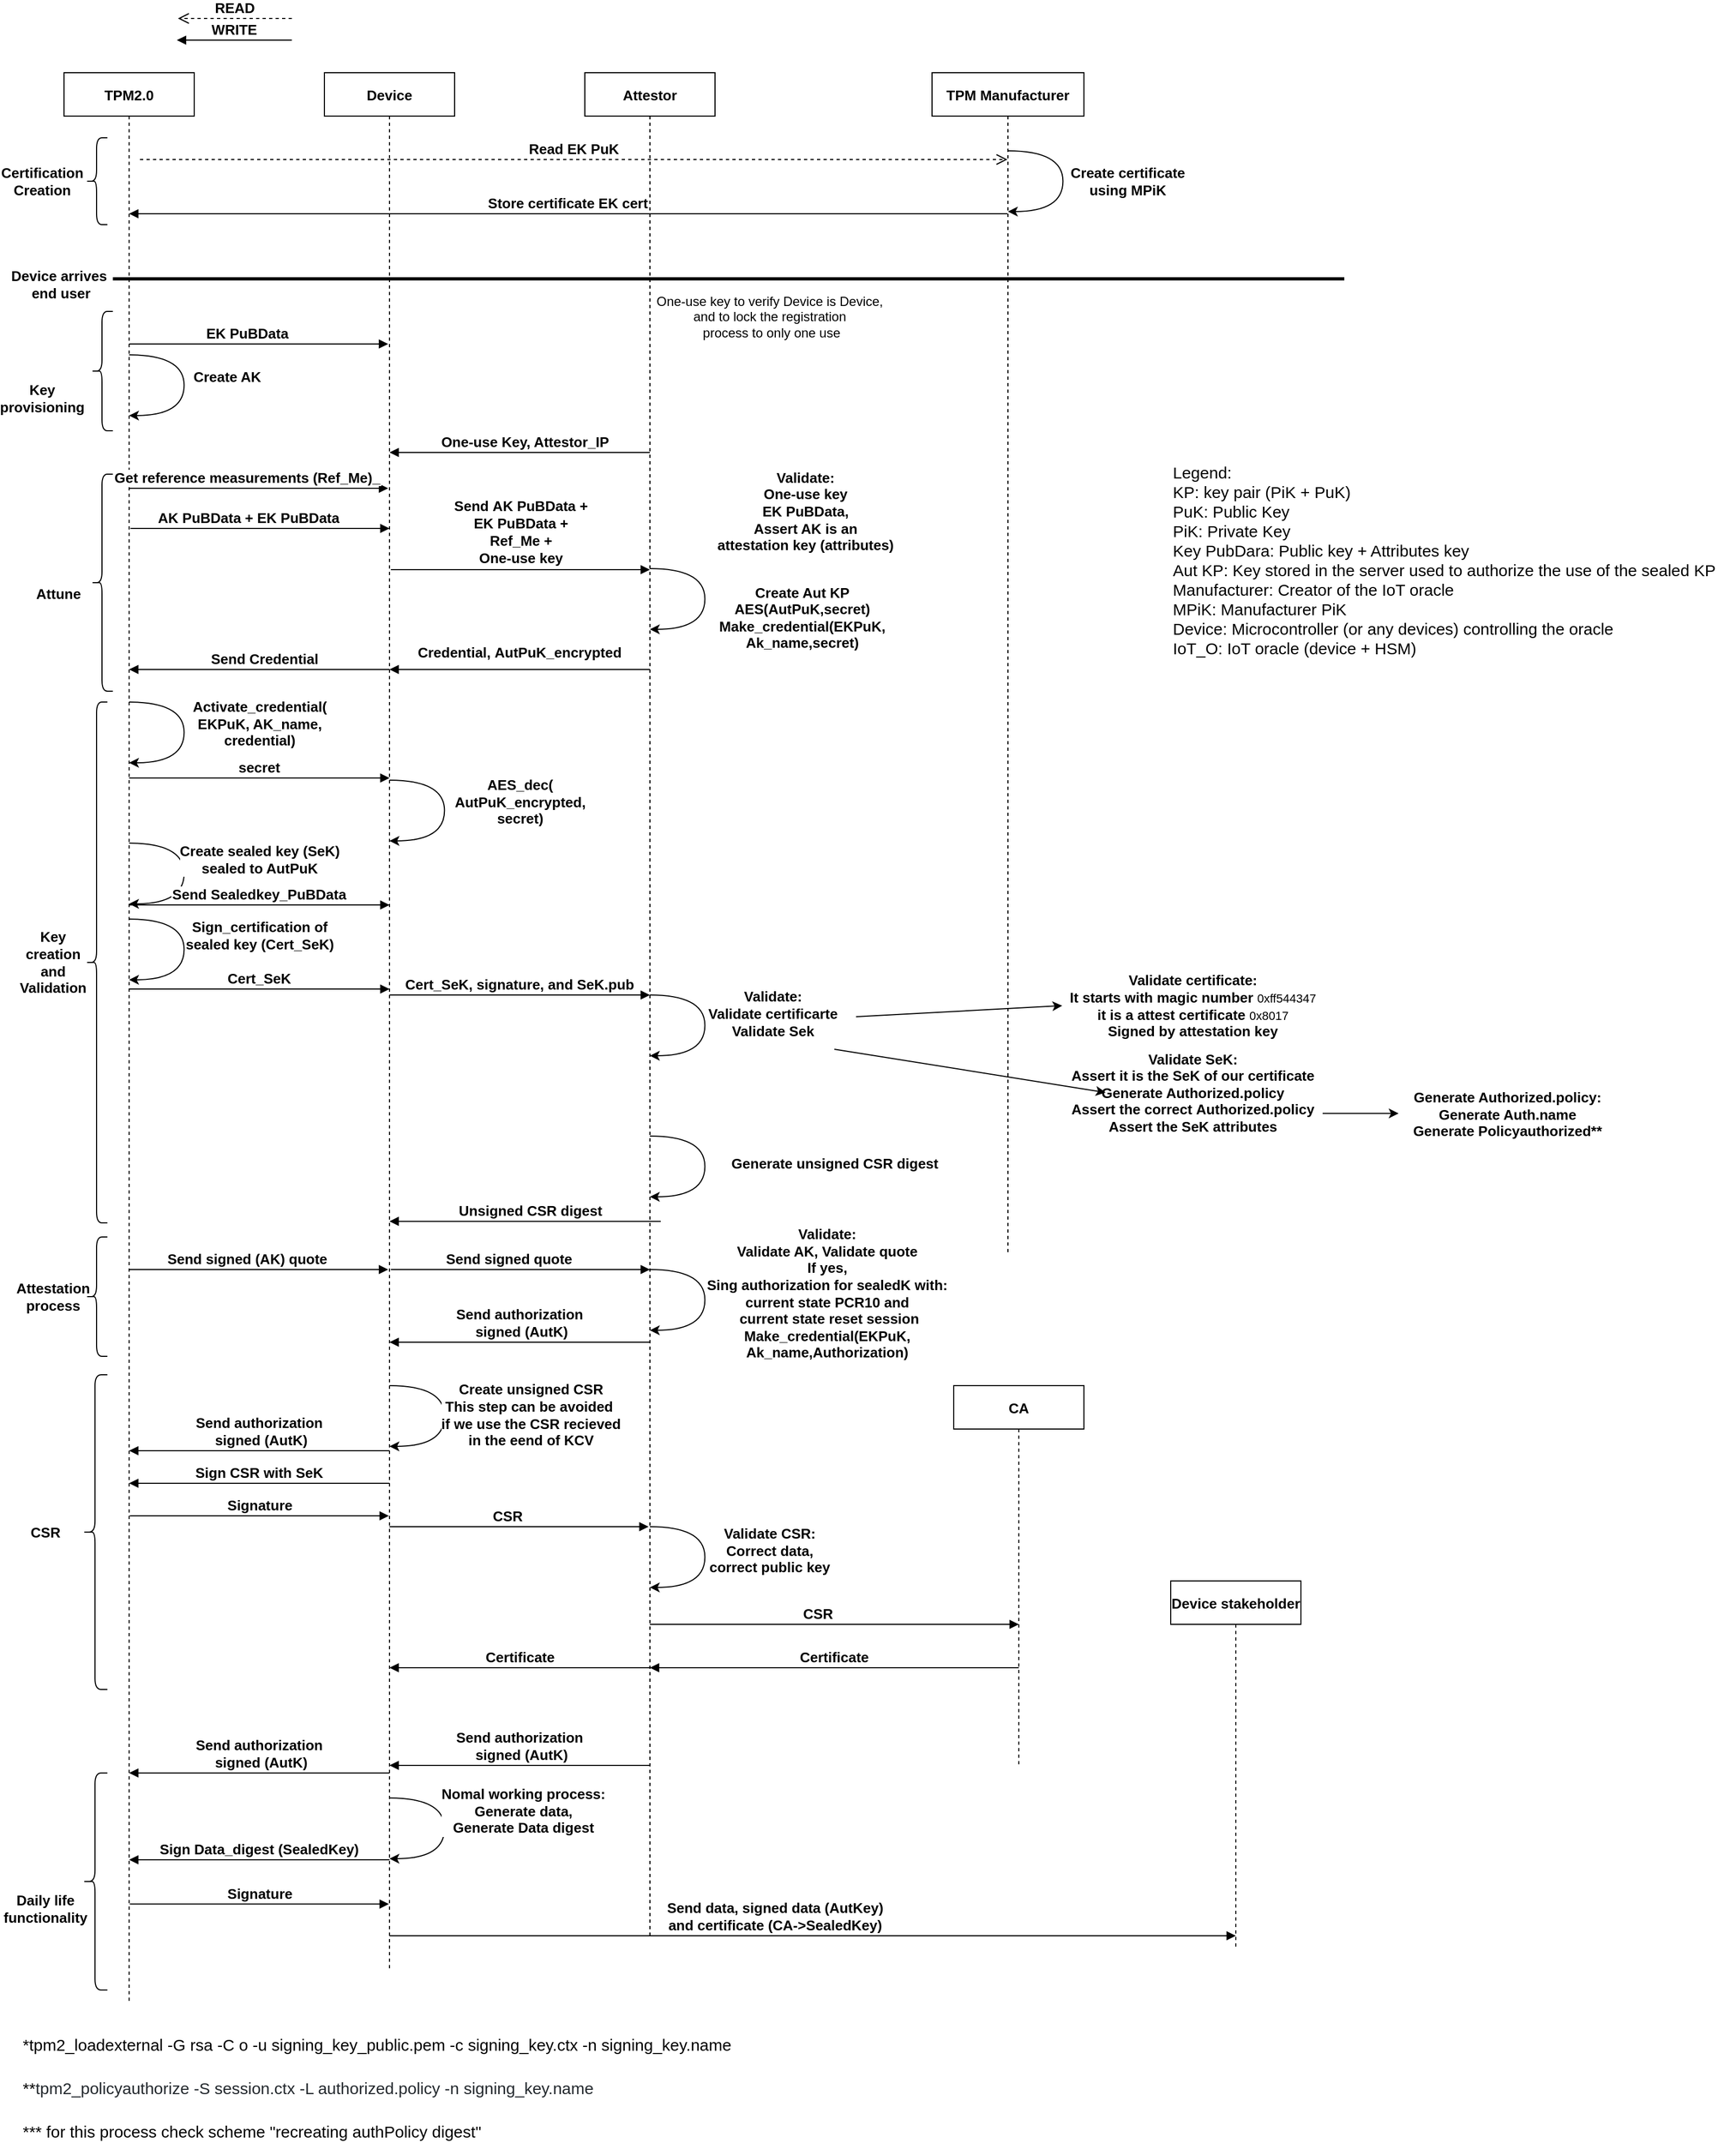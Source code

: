 <mxfile version="15.5.3" type="github">
  <diagram id="kgpKYQtTHZ0yAKxKKP6v" name="Page-1">
    <mxGraphModel dx="1662" dy="882" grid="1" gridSize="10" guides="1" tooltips="1" connect="1" arrows="1" fold="1" page="1" pageScale="1" pageWidth="850" pageHeight="1100" math="0" shadow="0">
      <root>
        <mxCell id="0" />
        <mxCell id="1" parent="0" />
        <mxCell id="3nuBFxr9cyL0pnOWT2aG-1" value="TPM2.0" style="shape=umlLifeline;perimeter=lifelinePerimeter;container=1;collapsible=0;recursiveResize=0;rounded=0;shadow=0;strokeWidth=1;fontStyle=1;fontSize=13;" parent="1" vertex="1">
          <mxGeometry x="80" y="80" width="120" height="1780" as="geometry" />
        </mxCell>
        <mxCell id="x-Ay-M83Ov1TleOutt_n-60" value="" style="curved=1;endArrow=classic;html=1;" parent="3nuBFxr9cyL0pnOWT2aG-1" edge="1">
          <mxGeometry width="50" height="50" relative="1" as="geometry">
            <mxPoint x="60.004" y="580" as="sourcePoint" />
            <mxPoint x="60.004" y="636.0" as="targetPoint" />
            <Array as="points">
              <mxPoint x="110.68" y="580" />
              <mxPoint x="110.68" y="636" />
            </Array>
          </mxGeometry>
        </mxCell>
        <mxCell id="x-Ay-M83Ov1TleOutt_n-61" value="&lt;span style=&quot;font-size: 13px&quot;&gt;&lt;b&gt;Activate_credential(&lt;br&gt;EKPuK, AK_name,&lt;br&gt;credential)&lt;br&gt;&lt;/b&gt;&lt;/span&gt;" style="edgeLabel;html=1;align=center;verticalAlign=middle;resizable=0;points=[];" parent="x-Ay-M83Ov1TleOutt_n-60" vertex="1" connectable="0">
          <mxGeometry x="-0.359" y="-8" relative="1" as="geometry">
            <mxPoint x="77" y="20" as="offset" />
          </mxGeometry>
        </mxCell>
        <mxCell id="-7gtEHVr5MvBsyLJ3Pri-17" value="Send authorization&#xa; signed (AutK)" style="verticalAlign=bottom;endArrow=block;endSize=6;shadow=0;strokeWidth=1;fontStyle=1;fontSize=13;endFill=1;" parent="3nuBFxr9cyL0pnOWT2aG-1" edge="1">
          <mxGeometry relative="1" as="geometry">
            <mxPoint x="60" y="1567" as="targetPoint" />
            <mxPoint x="300" y="1567" as="sourcePoint" />
            <mxPoint as="offset" />
          </mxGeometry>
        </mxCell>
        <mxCell id="4jZaXwiLPurZE2urW2g0-66" value="" style="group;fontStyle=1;fontSize=13;" parent="3nuBFxr9cyL0pnOWT2aG-1" vertex="1" connectable="0">
          <mxGeometry x="-40" y="1200" width="80" height="290" as="geometry" />
        </mxCell>
        <mxCell id="4jZaXwiLPurZE2urW2g0-67" value="" style="shape=curlyBracket;whiteSpace=wrap;html=1;rounded=1;size=0.5;fontStyle=1;fontSize=13;" parent="4jZaXwiLPurZE2urW2g0-66" vertex="1">
          <mxGeometry x="57.143" width="22.857" height="290" as="geometry" />
        </mxCell>
        <mxCell id="4jZaXwiLPurZE2urW2g0-68" value="CSR" style="text;html=1;strokeColor=none;fillColor=none;align=center;verticalAlign=middle;whiteSpace=wrap;rounded=0;fontStyle=1;fontSize=13;" parent="4jZaXwiLPurZE2urW2g0-66" vertex="1">
          <mxGeometry y="135" width="45.714" height="20" as="geometry" />
        </mxCell>
        <mxCell id="3nuBFxr9cyL0pnOWT2aG-5" value="Device" style="shape=umlLifeline;perimeter=lifelinePerimeter;container=1;collapsible=0;recursiveResize=0;rounded=0;shadow=0;strokeWidth=1;fontStyle=1;fontSize=13;" parent="1" vertex="1">
          <mxGeometry x="320" y="80" width="120" height="1750" as="geometry" />
        </mxCell>
        <mxCell id="qXhNK0rW9QVWBGsF0RSo-1" value="" style="curved=1;endArrow=classic;html=1;" parent="3nuBFxr9cyL0pnOWT2aG-5" edge="1">
          <mxGeometry width="50" height="50" relative="1" as="geometry">
            <mxPoint x="60.004" y="652" as="sourcePoint" />
            <mxPoint x="60.004" y="708.0" as="targetPoint" />
            <Array as="points">
              <mxPoint x="110.68" y="652" />
              <mxPoint x="110.68" y="708" />
            </Array>
          </mxGeometry>
        </mxCell>
        <mxCell id="qXhNK0rW9QVWBGsF0RSo-2" value="&lt;span style=&quot;font-size: 13px&quot;&gt;&lt;b&gt;AES_dec(&lt;br&gt;&lt;/b&gt;&lt;/span&gt;&lt;span style=&quot;font-size: 13px ; font-weight: 700&quot;&gt;AutPuK_encrypted,&lt;br&gt;&lt;/span&gt;&lt;span style=&quot;font-size: 13px&quot;&gt;&lt;b&gt;secret)&lt;br&gt;&lt;/b&gt;&lt;/span&gt;" style="edgeLabel;html=1;align=center;verticalAlign=middle;resizable=0;points=[];" parent="qXhNK0rW9QVWBGsF0RSo-1" vertex="1" connectable="0">
          <mxGeometry x="-0.359" y="-8" relative="1" as="geometry">
            <mxPoint x="77" y="20" as="offset" />
          </mxGeometry>
        </mxCell>
        <mxCell id="-7gtEHVr5MvBsyLJ3Pri-25" value="Signature" style="verticalAlign=bottom;endArrow=block;shadow=0;strokeWidth=1;fontStyle=1;fontSize=13;endFill=1;" parent="3nuBFxr9cyL0pnOWT2aG-5" edge="1">
          <mxGeometry x="0.005" relative="1" as="geometry">
            <mxPoint x="-179.37" y="1687.76" as="sourcePoint" />
            <mxPoint x="59.38" y="1687.76" as="targetPoint" />
            <mxPoint as="offset" />
          </mxGeometry>
        </mxCell>
        <mxCell id="4jZaXwiLPurZE2urW2g0-65" value="Send authorization&#xa; signed (AutK)" style="verticalAlign=bottom;endArrow=block;endSize=6;shadow=0;strokeWidth=1;fontStyle=1;fontSize=13;endFill=1;" parent="3nuBFxr9cyL0pnOWT2aG-5" edge="1">
          <mxGeometry relative="1" as="geometry">
            <mxPoint x="60" y="1170" as="targetPoint" />
            <mxPoint x="300" y="1170" as="sourcePoint" />
            <mxPoint as="offset" />
          </mxGeometry>
        </mxCell>
        <mxCell id="4jZaXwiLPurZE2urW2g0-78" value="Certificate" style="verticalAlign=bottom;endArrow=block;endSize=6;shadow=0;strokeWidth=1;fontStyle=1;fontSize=13;endFill=1;" parent="3nuBFxr9cyL0pnOWT2aG-5" target="3nuBFxr9cyL0pnOWT2aG-5" edge="1">
          <mxGeometry relative="1" as="geometry">
            <mxPoint x="-40.0" y="1471.89" as="targetPoint" />
            <mxPoint x="300.96" y="1470" as="sourcePoint" />
            <mxPoint as="offset" />
          </mxGeometry>
        </mxCell>
        <mxCell id="4jZaXwiLPurZE2urW2g0-62" value="Signature" style="verticalAlign=bottom;endArrow=block;shadow=0;strokeWidth=1;fontStyle=1;fontSize=13;endFill=1;" parent="3nuBFxr9cyL0pnOWT2aG-5" edge="1">
          <mxGeometry x="0.005" relative="1" as="geometry">
            <mxPoint x="-179.37" y="1330.0" as="sourcePoint" />
            <mxPoint x="59.38" y="1330.0" as="targetPoint" />
            <mxPoint as="offset" />
          </mxGeometry>
        </mxCell>
        <mxCell id="4jZaXwiLPurZE2urW2g0-69" value="Sign CSR with SeK" style="verticalAlign=bottom;endArrow=block;endSize=6;shadow=0;strokeWidth=1;fontStyle=1;fontSize=13;endFill=1;" parent="3nuBFxr9cyL0pnOWT2aG-5" edge="1">
          <mxGeometry relative="1" as="geometry">
            <mxPoint x="-180" y="1300" as="targetPoint" />
            <mxPoint x="60" y="1300" as="sourcePoint" />
            <mxPoint as="offset" />
          </mxGeometry>
        </mxCell>
        <mxCell id="4jZaXwiLPurZE2urW2g0-61" value="Send authorization&#xa; signed (AutK)" style="verticalAlign=bottom;endArrow=block;endSize=6;shadow=0;strokeWidth=1;fontStyle=1;fontSize=13;endFill=1;" parent="3nuBFxr9cyL0pnOWT2aG-5" edge="1">
          <mxGeometry relative="1" as="geometry">
            <mxPoint x="-180" y="1270" as="targetPoint" />
            <mxPoint x="60" y="1270" as="sourcePoint" />
            <mxPoint as="offset" />
          </mxGeometry>
        </mxCell>
        <mxCell id="4jZaXwiLPurZE2urW2g0-63" value="" style="curved=1;endArrow=classic;html=1;" parent="3nuBFxr9cyL0pnOWT2aG-5" edge="1">
          <mxGeometry width="50" height="50" relative="1" as="geometry">
            <mxPoint x="60.004" y="1210" as="sourcePoint" />
            <mxPoint x="60.004" y="1266.0" as="targetPoint" />
            <Array as="points">
              <mxPoint x="110.68" y="1210" />
              <mxPoint x="110.68" y="1266" />
            </Array>
          </mxGeometry>
        </mxCell>
        <mxCell id="4jZaXwiLPurZE2urW2g0-64" value="&lt;span style=&quot;font-size: 13px&quot;&gt;&lt;b&gt;Create unsigned CSR&lt;br&gt;This step can be avoided&amp;nbsp;&lt;br&gt;if we use the CSR recieved&lt;br&gt;in the eend of KCV&lt;br&gt;&lt;/b&gt;&lt;/span&gt;" style="edgeLabel;html=1;align=center;verticalAlign=middle;resizable=0;points=[];" parent="4jZaXwiLPurZE2urW2g0-63" vertex="1" connectable="0">
          <mxGeometry x="-0.359" y="-8" relative="1" as="geometry">
            <mxPoint x="87" y="27" as="offset" />
          </mxGeometry>
        </mxCell>
        <mxCell id="PK25MbMjysthuU5o7wJD-3" value="Attestor" style="shape=umlLifeline;perimeter=lifelinePerimeter;container=1;collapsible=0;recursiveResize=0;rounded=0;shadow=0;strokeWidth=1;fontStyle=1;fontSize=13;" parent="1" vertex="1">
          <mxGeometry x="560" y="80" width="120" height="1720" as="geometry" />
        </mxCell>
        <mxCell id="-7gtEHVr5MvBsyLJ3Pri-4" value="Unsigned CSR digest" style="verticalAlign=bottom;endArrow=block;endSize=6;shadow=0;strokeWidth=1;fontStyle=1;fontSize=13;endFill=1;" parent="PK25MbMjysthuU5o7wJD-3" edge="1">
          <mxGeometry x="-0.04" relative="1" as="geometry">
            <mxPoint x="-180" y="1058.57" as="targetPoint" />
            <mxPoint x="70" y="1058.57" as="sourcePoint" />
            <mxPoint as="offset" />
          </mxGeometry>
        </mxCell>
        <mxCell id="4jZaXwiLPurZE2urW2g0-73" value="" style="curved=1;endArrow=classic;html=1;" parent="PK25MbMjysthuU5o7wJD-3" edge="1">
          <mxGeometry width="50" height="50" relative="1" as="geometry">
            <mxPoint x="60.004" y="1340" as="sourcePoint" />
            <mxPoint x="60.004" y="1396.0" as="targetPoint" />
            <Array as="points">
              <mxPoint x="110.68" y="1340" />
              <mxPoint x="110.68" y="1396" />
            </Array>
          </mxGeometry>
        </mxCell>
        <mxCell id="4jZaXwiLPurZE2urW2g0-74" value="&lt;span style=&quot;font-size: 13px&quot;&gt;&lt;b&gt;Validate CSR:&lt;br&gt;Correct data,&lt;br&gt;correct public key&lt;br&gt;&lt;/b&gt;&lt;/span&gt;" style="edgeLabel;html=1;align=center;verticalAlign=middle;resizable=0;points=[];" parent="4jZaXwiLPurZE2urW2g0-73" vertex="1" connectable="0">
          <mxGeometry x="-0.359" y="-8" relative="1" as="geometry">
            <mxPoint x="67" y="22" as="offset" />
          </mxGeometry>
        </mxCell>
        <mxCell id="4jZaXwiLPurZE2urW2g0-79" value="" style="curved=1;endArrow=classic;html=1;" parent="PK25MbMjysthuU5o7wJD-3" edge="1">
          <mxGeometry width="50" height="50" relative="1" as="geometry">
            <mxPoint x="60.004" y="980" as="sourcePoint" />
            <mxPoint x="60.004" y="1036.0" as="targetPoint" />
            <Array as="points">
              <mxPoint x="110.68" y="980" />
              <mxPoint x="110.68" y="1036" />
            </Array>
          </mxGeometry>
        </mxCell>
        <mxCell id="4jZaXwiLPurZE2urW2g0-80" value="&lt;span style=&quot;font-size: 13px&quot;&gt;&lt;b&gt;Generate unsigned CSR digest&lt;br&gt;&lt;/b&gt;&lt;/span&gt;" style="edgeLabel;html=1;align=center;verticalAlign=middle;resizable=0;points=[];" parent="4jZaXwiLPurZE2urW2g0-79" vertex="1" connectable="0">
          <mxGeometry x="-0.359" y="-8" relative="1" as="geometry">
            <mxPoint x="127" y="25" as="offset" />
          </mxGeometry>
        </mxCell>
        <mxCell id="PK25MbMjysthuU5o7wJD-15" value="READ" style="verticalAlign=bottom;endArrow=open;dashed=1;endSize=8;shadow=0;strokeWidth=1;fontStyle=1;fontSize=13;" parent="1" edge="1">
          <mxGeometry relative="1" as="geometry">
            <mxPoint x="184.997" y="30.0" as="targetPoint" />
            <mxPoint x="290" y="30" as="sourcePoint" />
          </mxGeometry>
        </mxCell>
        <mxCell id="PK25MbMjysthuU5o7wJD-16" value="WRITE" style="verticalAlign=bottom;endArrow=block;shadow=0;strokeWidth=1;fontStyle=1;fontSize=13;" parent="1" edge="1">
          <mxGeometry relative="1" as="geometry">
            <mxPoint x="290" y="50" as="sourcePoint" />
            <mxPoint x="184" y="50" as="targetPoint" />
          </mxGeometry>
        </mxCell>
        <mxCell id="PK25MbMjysthuU5o7wJD-21" value="" style="group;fontStyle=1;fontSize=13;" parent="1" vertex="1" connectable="0">
          <mxGeometry x="50" y="140" width="70" height="80" as="geometry" />
        </mxCell>
        <mxCell id="PK25MbMjysthuU5o7wJD-12" value="" style="shape=curlyBracket;whiteSpace=wrap;html=1;rounded=1;size=0.5;fontStyle=1;fontSize=13;" parent="PK25MbMjysthuU5o7wJD-21" vertex="1">
          <mxGeometry x="50" width="20" height="80" as="geometry" />
        </mxCell>
        <mxCell id="PK25MbMjysthuU5o7wJD-14" value="Certification&lt;br&gt;Creation" style="text;html=1;strokeColor=none;fillColor=none;align=center;verticalAlign=middle;whiteSpace=wrap;rounded=0;fontStyle=1;fontSize=13;" parent="PK25MbMjysthuU5o7wJD-21" vertex="1">
          <mxGeometry x="-10" y="30" width="40" height="20" as="geometry" />
        </mxCell>
        <mxCell id="PK25MbMjysthuU5o7wJD-22" value="" style="group;fontStyle=1;fontSize=13;" parent="1" vertex="1" connectable="0">
          <mxGeometry x="55" y="360" width="70" height="290" as="geometry" />
        </mxCell>
        <mxCell id="PK25MbMjysthuU5o7wJD-23" value="" style="shape=curlyBracket;whiteSpace=wrap;html=1;rounded=1;size=0.5;fontStyle=1;fontSize=13;" parent="PK25MbMjysthuU5o7wJD-22" vertex="1">
          <mxGeometry x="50" y="90" width="20" height="200" as="geometry" />
        </mxCell>
        <mxCell id="PK25MbMjysthuU5o7wJD-24" value="Attune" style="text;html=1;strokeColor=none;fillColor=none;align=center;verticalAlign=middle;whiteSpace=wrap;rounded=0;fontStyle=1;fontSize=13;" parent="PK25MbMjysthuU5o7wJD-22" vertex="1">
          <mxGeometry y="190" width="40" height="20" as="geometry" />
        </mxCell>
        <mxCell id="x-Ay-M83Ov1TleOutt_n-1" value="Read EK PuK" style="verticalAlign=bottom;endArrow=open;dashed=1;endSize=8;shadow=0;strokeWidth=1;fontStyle=1;fontSize=13;" parent="1" target="PK25MbMjysthuU5o7wJD-5" edge="1">
          <mxGeometry relative="1" as="geometry">
            <mxPoint x="960" y="160" as="targetPoint" />
            <mxPoint x="150" y="160" as="sourcePoint" />
          </mxGeometry>
        </mxCell>
        <mxCell id="x-Ay-M83Ov1TleOutt_n-2" value="Store certificate EK cert" style="verticalAlign=bottom;endArrow=block;shadow=0;strokeWidth=1;fontStyle=1;fontSize=13;" parent="1" source="PK25MbMjysthuU5o7wJD-5" edge="1">
          <mxGeometry relative="1" as="geometry">
            <mxPoint x="910" y="210" as="sourcePoint" />
            <mxPoint x="140" y="210" as="targetPoint" />
          </mxGeometry>
        </mxCell>
        <mxCell id="x-Ay-M83Ov1TleOutt_n-3" value="" style="curved=1;endArrow=classic;html=1;" parent="1" edge="1">
          <mxGeometry width="50" height="50" relative="1" as="geometry">
            <mxPoint x="950.004" y="152" as="sourcePoint" />
            <mxPoint x="950.004" y="208.0" as="targetPoint" />
            <Array as="points">
              <mxPoint x="1000.68" y="152" />
              <mxPoint x="1000.68" y="208" />
            </Array>
          </mxGeometry>
        </mxCell>
        <mxCell id="x-Ay-M83Ov1TleOutt_n-4" value="&lt;span style=&quot;font-size: 13px&quot;&gt;&lt;b&gt;Create certificate&lt;br&gt;using MPiK&lt;/b&gt;&lt;/span&gt;" style="edgeLabel;html=1;align=center;verticalAlign=middle;resizable=0;points=[];" parent="x-Ay-M83Ov1TleOutt_n-3" vertex="1" connectable="0">
          <mxGeometry x="-0.359" y="-8" relative="1" as="geometry">
            <mxPoint x="67" y="28" as="offset" />
          </mxGeometry>
        </mxCell>
        <mxCell id="x-Ay-M83Ov1TleOutt_n-5" value="&lt;font style=&quot;font-size: 15px&quot;&gt;&lt;span&gt;Legend:&lt;/span&gt;&lt;br&gt;KP: key pair (PiK + PuK)&lt;br&gt;&lt;span style=&quot;font-size: 15px&quot;&gt;PuK: Public Key&lt;/span&gt;&lt;br&gt;&lt;span style=&quot;font-size: 15px&quot;&gt;PiK: Private Key&lt;br&gt;&lt;/span&gt;Key PubDara: Public key + Attributes key&lt;br&gt;Aut KP: Key stored in the server used to authorize the use of the sealed KP&lt;br&gt;&lt;span style=&quot;font-size: 15px&quot;&gt;Manufacturer: Creator of the IoT oracle&lt;/span&gt;&lt;br&gt;&lt;span style=&quot;font-size: 15px&quot;&gt;MPiK: Manufacturer PiK&lt;/span&gt;&lt;br&gt;&lt;span style=&quot;font-size: 15px&quot;&gt;Device: Microcontroller (or any devices) controlling the oracle&lt;/span&gt;&lt;br&gt;&lt;div&gt;&lt;span&gt;&lt;font style=&quot;font-size: 15px&quot;&gt;IoT_O: IoT oracle (device + HSM)&lt;/font&gt;&lt;/span&gt;&lt;/div&gt;&lt;br&gt;&lt;/font&gt;" style="text;html=1;align=left;verticalAlign=middle;resizable=0;points=[];autosize=1;strokeColor=none;" parent="1" vertex="1">
          <mxGeometry x="1100" y="453" width="520" height="170" as="geometry" />
        </mxCell>
        <mxCell id="x-Ay-M83Ov1TleOutt_n-9" value="&lt;b&gt;&lt;font style=&quot;font-size: 13px&quot;&gt;Device arrives&lt;br&gt;&amp;nbsp;end user&lt;/font&gt;&lt;/b&gt;" style="text;html=1;align=center;verticalAlign=middle;resizable=0;points=[];autosize=1;strokeColor=none;" parent="1" vertex="1">
          <mxGeometry x="25" y="260" width="100" height="30" as="geometry" />
        </mxCell>
        <mxCell id="x-Ay-M83Ov1TleOutt_n-12" value="Send AK PuBData +&#xa;EK PuBData +&#xa;Ref_Me +&#xa;One-use key&#xa;" style="verticalAlign=bottom;endArrow=block;shadow=0;strokeWidth=1;fontStyle=1;fontSize=13;" parent="1" edge="1">
          <mxGeometry x="0.005" y="-15" relative="1" as="geometry">
            <mxPoint x="381.25" y="538" as="sourcePoint" />
            <mxPoint x="620" y="538" as="targetPoint" />
            <mxPoint as="offset" />
          </mxGeometry>
        </mxCell>
        <mxCell id="x-Ay-M83Ov1TleOutt_n-17" value="" style="curved=1;endArrow=classic;html=1;" parent="1" edge="1">
          <mxGeometry width="50" height="50" relative="1" as="geometry">
            <mxPoint x="140.004" y="340" as="sourcePoint" />
            <mxPoint x="140.004" y="396.0" as="targetPoint" />
            <Array as="points">
              <mxPoint x="190.68" y="340" />
              <mxPoint x="190.68" y="396" />
            </Array>
          </mxGeometry>
        </mxCell>
        <mxCell id="x-Ay-M83Ov1TleOutt_n-18" value="&lt;span style=&quot;font-size: 13px&quot;&gt;&lt;b&gt;Create AK&lt;br&gt;&lt;/b&gt;&lt;/span&gt;" style="edgeLabel;html=1;align=center;verticalAlign=middle;resizable=0;points=[];" parent="x-Ay-M83Ov1TleOutt_n-17" vertex="1" connectable="0">
          <mxGeometry x="-0.359" y="-8" relative="1" as="geometry">
            <mxPoint x="47" y="20" as="offset" />
          </mxGeometry>
        </mxCell>
        <mxCell id="x-Ay-M83Ov1TleOutt_n-26" value="&lt;font style=&quot;font-size: 15px&quot;&gt;*tpm2_loadexternal -G rsa -C o -u signing_key_public.pem -c signing_key.ctx -n signing_key.name&lt;/font&gt;" style="text;html=1;align=left;verticalAlign=middle;resizable=0;points=[];autosize=1;strokeColor=none;" parent="1" vertex="1">
          <mxGeometry x="40" y="1887" width="670" height="20" as="geometry" />
        </mxCell>
        <mxCell id="x-Ay-M83Ov1TleOutt_n-48" value="CA" style="shape=umlLifeline;perimeter=lifelinePerimeter;container=1;collapsible=0;recursiveResize=0;rounded=0;shadow=0;strokeWidth=1;fontStyle=1;fontSize=13;" parent="1" vertex="1">
          <mxGeometry x="880" y="80" width="140" height="1090" as="geometry" />
        </mxCell>
        <mxCell id="x-Ay-M83Ov1TleOutt_n-67" value="Cert_SeK, signature, and SeK.pub" style="verticalAlign=bottom;endArrow=block;shadow=0;strokeWidth=1;fontStyle=1;fontSize=13;" parent="x-Ay-M83Ov1TleOutt_n-48" edge="1">
          <mxGeometry relative="1" as="geometry">
            <mxPoint x="-500" y="850" as="sourcePoint" />
            <mxPoint x="-260" y="850" as="targetPoint" />
            <mxPoint as="offset" />
          </mxGeometry>
        </mxCell>
        <mxCell id="LwqqrGVOomV46JIBTcHT-2" value="Cert_SeK" style="verticalAlign=bottom;endArrow=block;shadow=0;strokeWidth=1;fontStyle=1;fontSize=13;" parent="x-Ay-M83Ov1TleOutt_n-48" edge="1">
          <mxGeometry relative="1" as="geometry">
            <mxPoint x="-740" y="844.5" as="sourcePoint" />
            <mxPoint x="-500" y="844.5" as="targetPoint" />
            <mxPoint as="offset" />
          </mxGeometry>
        </mxCell>
        <mxCell id="LwqqrGVOomV46JIBTcHT-3" value="" style="curved=1;endArrow=classic;html=1;" parent="x-Ay-M83Ov1TleOutt_n-48" edge="1">
          <mxGeometry width="50" height="50" relative="1" as="geometry">
            <mxPoint x="-739.996" y="780" as="sourcePoint" />
            <mxPoint x="-739.996" y="836.0" as="targetPoint" />
            <Array as="points">
              <mxPoint x="-689.32" y="780" />
              <mxPoint x="-689.32" y="836" />
            </Array>
          </mxGeometry>
        </mxCell>
        <mxCell id="LwqqrGVOomV46JIBTcHT-4" value="&lt;span style=&quot;font-size: 13px ; font-weight: 700&quot;&gt;Sign_certification of&lt;/span&gt;&lt;br style=&quot;padding: 0px ; margin: 0px ; font-size: 13px ; font-weight: 700&quot;&gt;&lt;span style=&quot;font-size: 13px ; font-weight: 700&quot;&gt;sealed key (Cert_SeK)&lt;/span&gt;&lt;span style=&quot;font-size: 13px&quot;&gt;&lt;b&gt;&lt;br&gt;&lt;/b&gt;&lt;/span&gt;" style="edgeLabel;html=1;align=center;verticalAlign=middle;resizable=0;points=[];" parent="LwqqrGVOomV46JIBTcHT-3" vertex="1" connectable="0">
          <mxGeometry x="-0.359" y="-8" relative="1" as="geometry">
            <mxPoint x="77" y="15" as="offset" />
          </mxGeometry>
        </mxCell>
        <mxCell id="LwqqrGVOomV46JIBTcHT-8" value="" style="curved=1;endArrow=classic;html=1;" parent="x-Ay-M83Ov1TleOutt_n-48" edge="1">
          <mxGeometry width="50" height="50" relative="1" as="geometry">
            <mxPoint x="-259.996" y="850" as="sourcePoint" />
            <mxPoint x="-259.996" y="906.0" as="targetPoint" />
            <Array as="points">
              <mxPoint x="-209.32" y="850" />
              <mxPoint x="-209.32" y="906" />
            </Array>
          </mxGeometry>
        </mxCell>
        <mxCell id="LwqqrGVOomV46JIBTcHT-9" value="&lt;span style=&quot;font-size: 13px&quot;&gt;&lt;b&gt;Validate:&lt;br&gt;&lt;/b&gt;&lt;/span&gt;&lt;b style=&quot;font-size: 13px&quot;&gt;Validate&amp;nbsp;&lt;/b&gt;&lt;span style=&quot;font-size: 13px&quot;&gt;&lt;b&gt;certificarte&lt;br&gt;&lt;/b&gt;&lt;/span&gt;&lt;b style=&quot;font-size: 13px&quot;&gt;Validate Sek&lt;/b&gt;&lt;span style=&quot;font-size: 13px&quot;&gt;&lt;b&gt;&lt;br&gt;&lt;br&gt;&lt;/b&gt;&lt;/span&gt;" style="edgeLabel;html=1;align=center;verticalAlign=middle;resizable=0;points=[];" parent="LwqqrGVOomV46JIBTcHT-8" vertex="1" connectable="0">
          <mxGeometry x="-0.359" y="-8" relative="1" as="geometry">
            <mxPoint x="70" y="25" as="offset" />
          </mxGeometry>
        </mxCell>
        <mxCell id="LwqqrGVOomV46JIBTcHT-11" value="" style="endArrow=classic;html=1;" parent="x-Ay-M83Ov1TleOutt_n-48" edge="1">
          <mxGeometry width="50" height="50" relative="1" as="geometry">
            <mxPoint x="-70" y="870" as="sourcePoint" />
            <mxPoint x="120" y="859.83" as="targetPoint" />
          </mxGeometry>
        </mxCell>
        <mxCell id="x-Ay-M83Ov1TleOutt_n-63" value="" style="curved=1;endArrow=classic;html=1;" parent="x-Ay-M83Ov1TleOutt_n-48" edge="1">
          <mxGeometry width="50" height="50" relative="1" as="geometry">
            <mxPoint x="-739.996" y="710" as="sourcePoint" />
            <mxPoint x="-739.996" y="766.0" as="targetPoint" />
            <Array as="points">
              <mxPoint x="-689.32" y="710" />
              <mxPoint x="-689.32" y="766" />
            </Array>
          </mxGeometry>
        </mxCell>
        <mxCell id="x-Ay-M83Ov1TleOutt_n-64" value="&lt;span style=&quot;font-size: 13px&quot;&gt;&lt;b&gt;Create sealed key (SeK)&lt;br&gt;sealed to AutPuK&lt;br&gt;&lt;/b&gt;&lt;/span&gt;" style="edgeLabel;html=1;align=center;verticalAlign=middle;resizable=0;points=[];" parent="x-Ay-M83Ov1TleOutt_n-63" vertex="1" connectable="0">
          <mxGeometry x="-0.359" y="-8" relative="1" as="geometry">
            <mxPoint x="77" y="15" as="offset" />
          </mxGeometry>
        </mxCell>
        <mxCell id="x-Ay-M83Ov1TleOutt_n-66" value="Send Sealedkey_PuBData" style="verticalAlign=bottom;endArrow=block;shadow=0;strokeWidth=1;fontStyle=1;fontSize=13;" parent="x-Ay-M83Ov1TleOutt_n-48" edge="1">
          <mxGeometry relative="1" as="geometry">
            <mxPoint x="-740" y="767" as="sourcePoint" />
            <mxPoint x="-500" y="767" as="targetPoint" />
            <mxPoint as="offset" />
          </mxGeometry>
        </mxCell>
        <mxCell id="x-Ay-M83Ov1TleOutt_n-68" value="" style="curved=1;endArrow=classic;html=1;" parent="x-Ay-M83Ov1TleOutt_n-48" edge="1">
          <mxGeometry width="50" height="50" relative="1" as="geometry">
            <mxPoint x="-499.996" y="1590" as="sourcePoint" />
            <mxPoint x="-499.996" y="1646.0" as="targetPoint" />
            <Array as="points">
              <mxPoint x="-449.32" y="1590" />
              <mxPoint x="-449.32" y="1646" />
            </Array>
          </mxGeometry>
        </mxCell>
        <mxCell id="x-Ay-M83Ov1TleOutt_n-69" value="&lt;span style=&quot;font-size: 13px&quot;&gt;&lt;b&gt;Nomal working process:&lt;br&gt;Generate data,&lt;br&gt;Generate Data digest&lt;br&gt;&lt;/b&gt;&lt;/span&gt;" style="edgeLabel;html=1;align=center;verticalAlign=middle;resizable=0;points=[];" parent="x-Ay-M83Ov1TleOutt_n-68" vertex="1" connectable="0">
          <mxGeometry x="-0.359" y="-8" relative="1" as="geometry">
            <mxPoint x="80" y="12" as="offset" />
          </mxGeometry>
        </mxCell>
        <mxCell id="-7gtEHVr5MvBsyLJ3Pri-5" value="" style="group;fontStyle=1;fontSize=13;" parent="x-Ay-M83Ov1TleOutt_n-48" vertex="1" connectable="0">
          <mxGeometry x="-830" y="580" width="70" height="480" as="geometry" />
        </mxCell>
        <mxCell id="-7gtEHVr5MvBsyLJ3Pri-6" value="" style="shape=curlyBracket;whiteSpace=wrap;html=1;rounded=1;size=0.5;fontStyle=1;fontSize=13;" parent="-7gtEHVr5MvBsyLJ3Pri-5" vertex="1">
          <mxGeometry x="50" width="20" height="480.0" as="geometry" />
        </mxCell>
        <mxCell id="-7gtEHVr5MvBsyLJ3Pri-7" value="Key creation and Validation" style="text;html=1;strokeColor=none;fillColor=none;align=center;verticalAlign=middle;whiteSpace=wrap;rounded=0;fontStyle=1;fontSize=13;" parent="-7gtEHVr5MvBsyLJ3Pri-5" vertex="1">
          <mxGeometry y="223.448" width="40" height="33.103" as="geometry" />
        </mxCell>
        <mxCell id="-7gtEHVr5MvBsyLJ3Pri-9" value="" style="group;fontStyle=1;fontSize=13;" parent="x-Ay-M83Ov1TleOutt_n-48" vertex="1" connectable="0">
          <mxGeometry x="-830" y="1073" width="70" height="110" as="geometry" />
        </mxCell>
        <mxCell id="-7gtEHVr5MvBsyLJ3Pri-10" value="" style="shape=curlyBracket;whiteSpace=wrap;html=1;rounded=1;size=0.5;fontStyle=1;fontSize=13;" parent="-7gtEHVr5MvBsyLJ3Pri-9" vertex="1">
          <mxGeometry x="50" width="20" height="110" as="geometry" />
        </mxCell>
        <mxCell id="-7gtEHVr5MvBsyLJ3Pri-11" value="Attestation process" style="text;html=1;strokeColor=none;fillColor=none;align=center;verticalAlign=middle;whiteSpace=wrap;rounded=0;fontStyle=1;fontSize=13;" parent="-7gtEHVr5MvBsyLJ3Pri-9" vertex="1">
          <mxGeometry y="51.207" width="40" height="7.586" as="geometry" />
        </mxCell>
        <mxCell id="-7gtEHVr5MvBsyLJ3Pri-12" value="Send signed (AK) quote" style="verticalAlign=bottom;endArrow=block;shadow=0;strokeWidth=1;fontStyle=1;fontSize=13;endFill=1;" parent="x-Ay-M83Ov1TleOutt_n-48" edge="1">
          <mxGeometry x="-0.089" relative="1" as="geometry">
            <mxPoint x="-740" y="1103" as="sourcePoint" />
            <mxPoint x="-501.25" y="1103" as="targetPoint" />
            <mxPoint as="offset" />
          </mxGeometry>
        </mxCell>
        <mxCell id="-7gtEHVr5MvBsyLJ3Pri-13" value="Send signed quote" style="verticalAlign=bottom;endArrow=block;shadow=0;strokeWidth=1;fontStyle=1;fontSize=13;endFill=1;" parent="x-Ay-M83Ov1TleOutt_n-48" edge="1">
          <mxGeometry x="-0.089" relative="1" as="geometry">
            <mxPoint x="-498.75" y="1103" as="sourcePoint" />
            <mxPoint x="-260" y="1103" as="targetPoint" />
            <mxPoint as="offset" />
          </mxGeometry>
        </mxCell>
        <mxCell id="-7gtEHVr5MvBsyLJ3Pri-14" value="" style="curved=1;endArrow=classic;html=1;" parent="x-Ay-M83Ov1TleOutt_n-48" edge="1">
          <mxGeometry width="50" height="50" relative="1" as="geometry">
            <mxPoint x="-259.996" y="1103" as="sourcePoint" />
            <mxPoint x="-259.996" y="1159.0" as="targetPoint" />
            <Array as="points">
              <mxPoint x="-209.32" y="1103" />
              <mxPoint x="-209.32" y="1159" />
            </Array>
          </mxGeometry>
        </mxCell>
        <mxCell id="-7gtEHVr5MvBsyLJ3Pri-15" value="&lt;span style=&quot;font-size: 13px&quot;&gt;&lt;b&gt;Validate:&lt;br&gt;&lt;/b&gt;&lt;/span&gt;&lt;span style=&quot;font-size: 13px&quot;&gt;&lt;b&gt;Validate AK, Validate quote&lt;br&gt;If yes,&lt;br&gt;Sing authorization for sealedK with:&lt;br&gt;current state PCR10 and&lt;br&gt;&amp;nbsp;current state reset session&lt;br&gt;&lt;/b&gt;&lt;/span&gt;&lt;b style=&quot;font-size: 13px&quot;&gt;Make_credential(EKPuK,&lt;br&gt;Ak_name,Authorization&lt;/b&gt;&lt;b style=&quot;font-size: 13px&quot;&gt;)&lt;/b&gt;&lt;span style=&quot;font-size: 13px&quot;&gt;&lt;b&gt;&lt;br&gt;&lt;/b&gt;&lt;/span&gt;" style="edgeLabel;html=1;align=center;verticalAlign=middle;resizable=0;points=[];" parent="-7gtEHVr5MvBsyLJ3Pri-14" vertex="1" connectable="0">
          <mxGeometry x="-0.359" y="-8" relative="1" as="geometry">
            <mxPoint x="120" y="22" as="offset" />
          </mxGeometry>
        </mxCell>
        <mxCell id="-7gtEHVr5MvBsyLJ3Pri-16" value="Send authorization&#xa; signed (AutK)" style="verticalAlign=bottom;endArrow=block;endSize=6;shadow=0;strokeWidth=1;fontStyle=1;fontSize=13;endFill=1;" parent="x-Ay-M83Ov1TleOutt_n-48" edge="1">
          <mxGeometry relative="1" as="geometry">
            <mxPoint x="-500" y="1560" as="targetPoint" />
            <mxPoint x="-260" y="1560" as="sourcePoint" />
            <mxPoint as="offset" />
          </mxGeometry>
        </mxCell>
        <mxCell id="-7gtEHVr5MvBsyLJ3Pri-18" value="" style="group;fontStyle=1;fontSize=13;" parent="x-Ay-M83Ov1TleOutt_n-48" vertex="1" connectable="0">
          <mxGeometry x="-840" y="1617" width="80" height="150" as="geometry" />
        </mxCell>
        <mxCell id="-7gtEHVr5MvBsyLJ3Pri-19" value="" style="shape=curlyBracket;whiteSpace=wrap;html=1;rounded=1;size=0.5;fontStyle=1;fontSize=13;" parent="-7gtEHVr5MvBsyLJ3Pri-18" vertex="1">
          <mxGeometry x="57.14" y="-50" width="22.86" height="200" as="geometry" />
        </mxCell>
        <mxCell id="-7gtEHVr5MvBsyLJ3Pri-20" value="Daily life functionality" style="text;html=1;strokeColor=none;fillColor=none;align=center;verticalAlign=middle;whiteSpace=wrap;rounded=0;fontStyle=1;fontSize=13;" parent="-7gtEHVr5MvBsyLJ3Pri-18" vertex="1">
          <mxGeometry y="69.828" width="45.714" height="10.345" as="geometry" />
        </mxCell>
        <mxCell id="LwqqrGVOomV46JIBTcHT-10" value="&lt;span style=&quot;font-size: 13px&quot;&gt;&lt;b&gt;Validate certificate:&lt;br&gt;It starts with magic number&amp;nbsp;&lt;/b&gt;&lt;/span&gt;0xff544347&lt;span style=&quot;font-size: 13px&quot;&gt;&lt;b&gt;&lt;br&gt;it is a attest certificate&amp;nbsp;&lt;/b&gt;&lt;/span&gt;0x8017&lt;span style=&quot;font-size: 13px&quot;&gt;&lt;b&gt;&lt;br&gt;Signed by attestation key&lt;br&gt;&lt;/b&gt;&lt;/span&gt;" style="edgeLabel;html=1;align=center;verticalAlign=middle;resizable=0;points=[];" parent="x-Ay-M83Ov1TleOutt_n-48" vertex="1" connectable="0">
          <mxGeometry x="240.004" y="859.83" as="geometry" />
        </mxCell>
        <mxCell id="LwqqrGVOomV46JIBTcHT-12" value="&lt;span style=&quot;font-size: 13px&quot;&gt;&lt;b&gt;Validate SeK:&lt;br&gt;Assert it is the SeK of our certificate&lt;br&gt;&lt;/b&gt;&lt;/span&gt;&lt;span style=&quot;font-size: 13px&quot;&gt;&lt;b&gt;Generate Authorized.policy&lt;br&gt;&lt;/b&gt;&lt;/span&gt;&lt;span style=&quot;font-size: 13px&quot;&gt;&lt;b&gt;Assert the correct&amp;nbsp;&lt;/b&gt;&lt;/span&gt;&lt;b style=&quot;font-size: 13px&quot;&gt;Authorized.policy&lt;br&gt;&lt;/b&gt;&lt;b style=&quot;font-size: 13px&quot;&gt;Assert the SeK attributes&lt;/b&gt;&lt;span style=&quot;font-size: 13px&quot;&gt;&lt;b&gt;&lt;br&gt;&lt;/b&gt;&lt;/span&gt;" style="edgeLabel;html=1;align=center;verticalAlign=middle;resizable=0;points=[];" parent="x-Ay-M83Ov1TleOutt_n-48" vertex="1" connectable="0">
          <mxGeometry x="240.004" y="939.83" as="geometry" />
        </mxCell>
        <mxCell id="LwqqrGVOomV46JIBTcHT-13" value="" style="endArrow=classic;html=1;" parent="x-Ay-M83Ov1TleOutt_n-48" edge="1">
          <mxGeometry width="50" height="50" relative="1" as="geometry">
            <mxPoint x="-90" y="900" as="sourcePoint" />
            <mxPoint x="160" y="939.83" as="targetPoint" />
          </mxGeometry>
        </mxCell>
        <mxCell id="PK25MbMjysthuU5o7wJD-5" value="TPM Manufacturer" style="shape=umlLifeline;perimeter=lifelinePerimeter;container=1;collapsible=0;recursiveResize=0;rounded=0;shadow=0;strokeWidth=1;fontStyle=1;fontSize=13;" parent="x-Ay-M83Ov1TleOutt_n-48" vertex="1">
          <mxGeometry width="140" height="200" as="geometry" />
        </mxCell>
        <mxCell id="x-Ay-M83Ov1TleOutt_n-49" value="" style="endArrow=none;html=1;strokeWidth=3;" parent="1" edge="1">
          <mxGeometry width="50" height="50" relative="1" as="geometry">
            <mxPoint x="125" y="270" as="sourcePoint" />
            <mxPoint x="1260" y="270" as="targetPoint" />
          </mxGeometry>
        </mxCell>
        <mxCell id="x-Ay-M83Ov1TleOutt_n-52" value="AK PuBData + EK PuBData" style="verticalAlign=bottom;endArrow=block;shadow=0;strokeWidth=1;fontStyle=1;fontSize=13;" parent="1" edge="1">
          <mxGeometry x="-0.089" relative="1" as="geometry">
            <mxPoint x="141.25" y="500" as="sourcePoint" />
            <mxPoint x="380" y="500" as="targetPoint" />
            <mxPoint as="offset" />
          </mxGeometry>
        </mxCell>
        <mxCell id="x-Ay-M83Ov1TleOutt_n-53" value="EK PuBData" style="verticalAlign=bottom;endArrow=block;shadow=0;strokeWidth=1;fontStyle=1;fontSize=13;endFill=1;" parent="1" edge="1">
          <mxGeometry x="-0.089" relative="1" as="geometry">
            <mxPoint x="140" y="330" as="sourcePoint" />
            <mxPoint x="378.75" y="330" as="targetPoint" />
            <mxPoint as="offset" />
          </mxGeometry>
        </mxCell>
        <mxCell id="x-Ay-M83Ov1TleOutt_n-54" value="" style="curved=1;endArrow=classic;html=1;" parent="1" edge="1">
          <mxGeometry width="50" height="50" relative="1" as="geometry">
            <mxPoint x="620.004" y="537" as="sourcePoint" />
            <mxPoint x="620.004" y="593.0" as="targetPoint" />
            <Array as="points">
              <mxPoint x="670.68" y="537" />
              <mxPoint x="670.68" y="593" />
            </Array>
          </mxGeometry>
        </mxCell>
        <mxCell id="x-Ay-M83Ov1TleOutt_n-55" value="&lt;span style=&quot;font-size: 13px&quot;&gt;&lt;b&gt;Validate:&lt;br&gt;One-use key&lt;br&gt;&lt;/b&gt;&lt;/span&gt;&lt;span style=&quot;font-size: 13px ; font-weight: 700&quot;&gt;EK PuBData&lt;/span&gt;&lt;span style=&quot;font-size: 13px&quot;&gt;&lt;b&gt;,&lt;br&gt;Assert AK is an &lt;br&gt;attestation key (attributes)&lt;br&gt;&lt;/b&gt;&lt;/span&gt;&lt;span style=&quot;font-size: 13px&quot;&gt;&lt;b&gt;&lt;br&gt;&lt;/b&gt;&lt;/span&gt;" style="edgeLabel;html=1;align=center;verticalAlign=middle;resizable=0;points=[];" parent="x-Ay-M83Ov1TleOutt_n-54" vertex="1" connectable="0">
          <mxGeometry x="-0.359" y="-8" relative="1" as="geometry">
            <mxPoint x="100" y="-45" as="offset" />
          </mxGeometry>
        </mxCell>
        <mxCell id="x-Ay-M83Ov1TleOutt_n-56" value="Credential, AutPuK_encrypted&#xa; " style="verticalAlign=bottom;endArrow=block;endSize=6;shadow=0;strokeWidth=1;fontStyle=1;fontSize=13;endFill=1;" parent="1" edge="1">
          <mxGeometry y="10" relative="1" as="geometry">
            <mxPoint x="380" y="630" as="targetPoint" />
            <mxPoint x="620" y="630" as="sourcePoint" />
            <mxPoint as="offset" />
          </mxGeometry>
        </mxCell>
        <mxCell id="x-Ay-M83Ov1TleOutt_n-57" value="One-use Key, Attestor_IP" style="verticalAlign=bottom;endArrow=block;endSize=6;shadow=0;strokeWidth=1;fontStyle=1;fontSize=13;endFill=1;" parent="1" edge="1">
          <mxGeometry x="-0.04" relative="1" as="geometry">
            <mxPoint x="380" y="430" as="targetPoint" />
            <mxPoint x="620" y="430" as="sourcePoint" />
            <mxPoint as="offset" />
          </mxGeometry>
        </mxCell>
        <mxCell id="x-Ay-M83Ov1TleOutt_n-58" value="One-use key to verify Device is Device,&lt;br&gt;and to lock the registration&lt;br&gt;&amp;nbsp;process to only one use" style="text;html=1;align=center;verticalAlign=middle;resizable=0;points=[];autosize=1;strokeColor=none;" parent="1" vertex="1">
          <mxGeometry x="620" y="280" width="220" height="50" as="geometry" />
        </mxCell>
        <mxCell id="x-Ay-M83Ov1TleOutt_n-59" value="Send Credential" style="verticalAlign=bottom;endArrow=block;endSize=6;shadow=0;strokeWidth=1;fontStyle=1;fontSize=13;endFill=1;" parent="1" edge="1">
          <mxGeometry x="-0.04" relative="1" as="geometry">
            <mxPoint x="140" y="630" as="targetPoint" />
            <mxPoint x="380" y="630" as="sourcePoint" />
            <mxPoint as="offset" />
          </mxGeometry>
        </mxCell>
        <mxCell id="x-Ay-M83Ov1TleOutt_n-70" value="&lt;font&gt;&lt;span style=&quot;font-size: 15px&quot;&gt;**&lt;/span&gt;&lt;span style=&quot;color: rgb(36 , 41 , 46)&quot;&gt;&lt;font style=&quot;font-size: 15px&quot;&gt;tpm2_policyauthorize -S session.ctx -L authorized.policy -n signing_key.name&lt;/font&gt;&lt;/span&gt;&lt;br&gt;&lt;/font&gt;" style="text;html=1;align=left;verticalAlign=middle;resizable=0;points=[];autosize=1;strokeColor=none;" parent="1" vertex="1">
          <mxGeometry x="40" y="1927" width="540" height="20" as="geometry" />
        </mxCell>
        <mxCell id="82Z_mEPh2DG9AXx7ghSx-1" value="&lt;font&gt;&lt;span style=&quot;font-size: 15px&quot;&gt;*** for this process check scheme &quot;recreating authPolicy digest&quot;&lt;/span&gt;&lt;br&gt;&lt;/font&gt;" style="text;html=1;align=left;verticalAlign=middle;resizable=0;points=[];autosize=1;strokeColor=none;" parent="1" vertex="1">
          <mxGeometry x="40" y="1967" width="440" height="20" as="geometry" />
        </mxCell>
        <mxCell id="IXNeOV9_xC59NTI-1Gqs-8" value="" style="shape=curlyBracket;whiteSpace=wrap;html=1;rounded=1;size=0.5;fontStyle=1;fontSize=13;" parent="1" vertex="1">
          <mxGeometry x="105" y="300" width="20" height="110" as="geometry" />
        </mxCell>
        <mxCell id="IXNeOV9_xC59NTI-1Gqs-9" value="Key provisioning" style="text;html=1;strokeColor=none;fillColor=none;align=center;verticalAlign=middle;whiteSpace=wrap;rounded=0;fontStyle=1;fontSize=13;" parent="1" vertex="1">
          <mxGeometry x="40" y="370" width="40" height="20" as="geometry" />
        </mxCell>
        <mxCell id="IXNeOV9_xC59NTI-1Gqs-10" value="Get reference measurements (Ref_Me)_" style="verticalAlign=bottom;endArrow=block;shadow=0;strokeWidth=1;fontStyle=1;fontSize=13;" parent="1" edge="1">
          <mxGeometry x="-0.089" relative="1" as="geometry">
            <mxPoint x="140" y="463" as="sourcePoint" />
            <mxPoint x="378.75" y="463" as="targetPoint" />
            <mxPoint as="offset" />
          </mxGeometry>
        </mxCell>
        <mxCell id="Ohl9aql_d3aA6owAKOWW-1" value="&lt;span style=&quot;font-size: 13px&quot;&gt;&lt;b&gt;Create Aut KP&lt;br&gt;&lt;/b&gt;&lt;/span&gt;&lt;span style=&quot;font-size: 13px&quot;&gt;&lt;b&gt;AES(&lt;/b&gt;&lt;/span&gt;&lt;b style=&quot;font-size: 13px&quot;&gt;AutPuK&lt;/b&gt;&lt;span style=&quot;font-size: 13px&quot;&gt;&lt;b&gt;,secret)&lt;/b&gt;&lt;/span&gt;&lt;span style=&quot;font-size: 13px&quot;&gt;&lt;b&gt;&lt;br&gt;&lt;/b&gt;&lt;/span&gt;&lt;span style=&quot;font-size: 13px&quot;&gt;&lt;b&gt;Make_credential(EKPuK,&lt;br&gt;Ak_name,&lt;/b&gt;&lt;/span&gt;&lt;b style=&quot;font-size: 13px&quot;&gt;secret&lt;/b&gt;&lt;span style=&quot;font-size: 13px&quot;&gt;&lt;b&gt;)&lt;br&gt;&lt;br&gt;&lt;/b&gt;&lt;/span&gt;" style="edgeLabel;html=1;align=center;verticalAlign=middle;resizable=0;points=[];" parent="1" vertex="1" connectable="0">
          <mxGeometry x="760.004" y="590" as="geometry" />
        </mxCell>
        <mxCell id="x-Ay-M83Ov1TleOutt_n-44" value="secret" style="verticalAlign=bottom;endArrow=block;shadow=0;strokeWidth=1;fontStyle=1;fontSize=13;" parent="1" edge="1">
          <mxGeometry relative="1" as="geometry">
            <mxPoint x="140" y="730" as="sourcePoint" />
            <mxPoint x="380" y="730" as="targetPoint" />
            <mxPoint as="offset" />
          </mxGeometry>
        </mxCell>
        <mxCell id="LwqqrGVOomV46JIBTcHT-14" value="" style="endArrow=classic;html=1;" parent="1" edge="1">
          <mxGeometry width="50" height="50" relative="1" as="geometry">
            <mxPoint x="1240" y="1039.17" as="sourcePoint" />
            <mxPoint x="1310" y="1039.17" as="targetPoint" />
          </mxGeometry>
        </mxCell>
        <mxCell id="LwqqrGVOomV46JIBTcHT-15" value="&lt;b style=&quot;font-size: 13px&quot;&gt;Generate Authorized.policy:&lt;/b&gt;&lt;span style=&quot;font-size: 13px&quot;&gt;&lt;b&gt;&lt;br&gt;&lt;/b&gt;&lt;/span&gt;&lt;span style=&quot;font-size: 13px&quot;&gt;&lt;b&gt;Generate Auth.name&lt;br&gt;Generate Policyauthorized**&lt;br&gt;&lt;/b&gt;&lt;/span&gt;" style="edgeLabel;html=1;align=center;verticalAlign=middle;resizable=0;points=[];" parent="1" vertex="1" connectable="0">
          <mxGeometry x="1410.004" y="1040" as="geometry" />
        </mxCell>
        <mxCell id="-7gtEHVr5MvBsyLJ3Pri-24" value="Sign Data_digest (SealedKey)" style="verticalAlign=bottom;endArrow=block;endSize=6;shadow=0;strokeWidth=1;fontStyle=1;fontSize=13;endFill=1;" parent="1" edge="1">
          <mxGeometry relative="1" as="geometry">
            <mxPoint x="140" y="1727" as="targetPoint" />
            <mxPoint x="380" y="1727" as="sourcePoint" />
            <mxPoint as="offset" />
          </mxGeometry>
        </mxCell>
        <mxCell id="-7gtEHVr5MvBsyLJ3Pri-26" value="Send data, signed data (AutKey)&#xa;and certificate (CA-&gt;SealedKey)" style="verticalAlign=bottom;endArrow=block;shadow=0;strokeWidth=1;fontStyle=1;fontSize=13;endFill=1;" parent="1" edge="1">
          <mxGeometry x="-0.089" relative="1" as="geometry">
            <mxPoint x="380" y="1797" as="sourcePoint" />
            <mxPoint x="1160" y="1797" as="targetPoint" />
            <mxPoint as="offset" />
          </mxGeometry>
        </mxCell>
        <mxCell id="4jZaXwiLPurZE2urW2g0-75" value="CSR" style="verticalAlign=bottom;endArrow=block;shadow=0;strokeWidth=1;fontStyle=1;fontSize=13;endFill=1;" parent="1" edge="1">
          <mxGeometry x="-0.089" relative="1" as="geometry">
            <mxPoint x="620" y="1510" as="sourcePoint" />
            <mxPoint x="960" y="1510" as="targetPoint" />
            <mxPoint as="offset" />
          </mxGeometry>
        </mxCell>
        <mxCell id="4jZaXwiLPurZE2urW2g0-1" value="CA" style="shape=umlLifeline;perimeter=lifelinePerimeter;container=1;collapsible=0;recursiveResize=0;rounded=0;shadow=0;strokeWidth=1;fontStyle=1;fontSize=13;" parent="1" vertex="1">
          <mxGeometry x="900" y="1290" width="120" height="350" as="geometry" />
        </mxCell>
        <mxCell id="4jZaXwiLPurZE2urW2g0-77" value="Certificate" style="verticalAlign=bottom;endArrow=block;endSize=6;shadow=0;strokeWidth=1;fontStyle=1;fontSize=13;endFill=1;" parent="4jZaXwiLPurZE2urW2g0-1" target="PK25MbMjysthuU5o7wJD-3" edge="1">
          <mxGeometry relative="1" as="geometry">
            <mxPoint x="-270" y="260" as="targetPoint" />
            <mxPoint x="60" y="260" as="sourcePoint" />
            <mxPoint as="offset" />
          </mxGeometry>
        </mxCell>
        <mxCell id="4jZaXwiLPurZE2urW2g0-72" value="CSR" style="verticalAlign=bottom;endArrow=block;shadow=0;strokeWidth=1;fontStyle=1;fontSize=13;endFill=1;" parent="1" edge="1">
          <mxGeometry x="-0.089" relative="1" as="geometry">
            <mxPoint x="380" y="1420" as="sourcePoint" />
            <mxPoint x="618.75" y="1420" as="targetPoint" />
            <mxPoint as="offset" />
          </mxGeometry>
        </mxCell>
        <mxCell id="-7gtEHVr5MvBsyLJ3Pri-27" value="Device stakeholder" style="shape=umlLifeline;perimeter=lifelinePerimeter;container=1;collapsible=0;recursiveResize=0;rounded=0;shadow=0;strokeWidth=1;fontStyle=1;fontSize=13;" parent="1" vertex="1">
          <mxGeometry x="1100" y="1470" width="120" height="340" as="geometry" />
        </mxCell>
      </root>
    </mxGraphModel>
  </diagram>
</mxfile>
